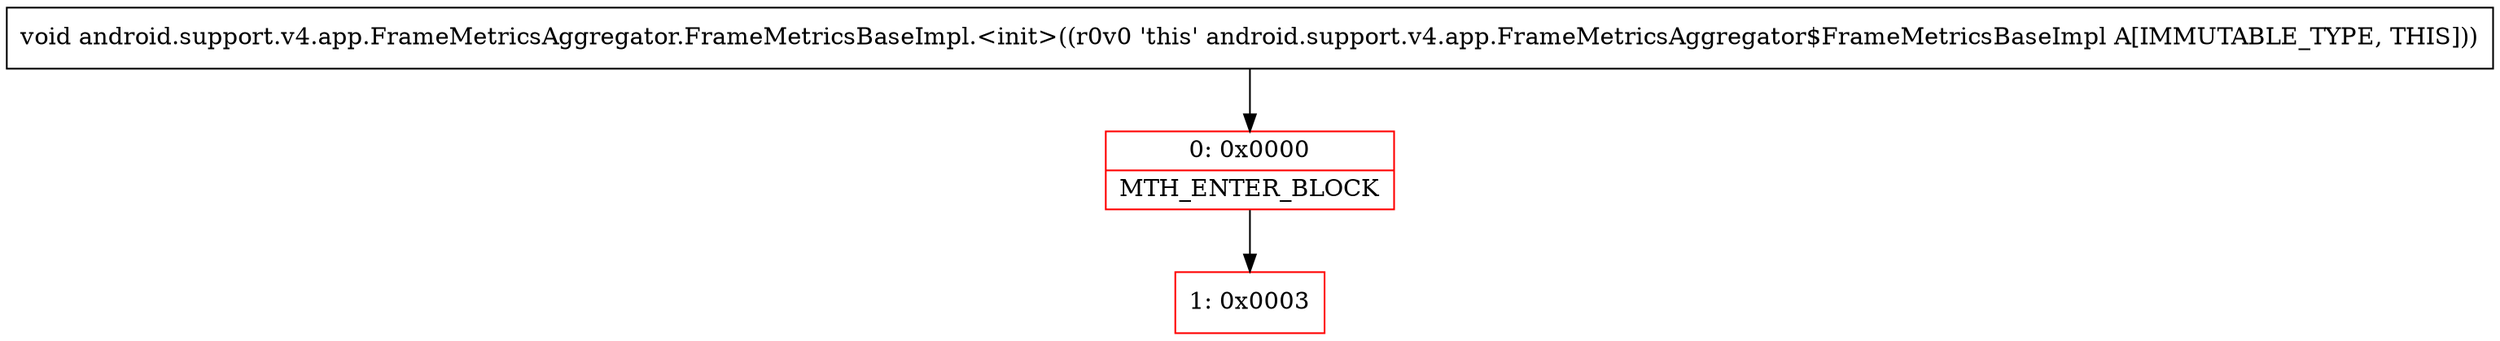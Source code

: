 digraph "CFG forandroid.support.v4.app.FrameMetricsAggregator.FrameMetricsBaseImpl.\<init\>()V" {
subgraph cluster_Region_455483842 {
label = "R(0)";
node [shape=record,color=blue];
}
Node_0 [shape=record,color=red,label="{0\:\ 0x0000|MTH_ENTER_BLOCK\l}"];
Node_1 [shape=record,color=red,label="{1\:\ 0x0003}"];
MethodNode[shape=record,label="{void android.support.v4.app.FrameMetricsAggregator.FrameMetricsBaseImpl.\<init\>((r0v0 'this' android.support.v4.app.FrameMetricsAggregator$FrameMetricsBaseImpl A[IMMUTABLE_TYPE, THIS])) }"];
MethodNode -> Node_0;
Node_0 -> Node_1;
}

